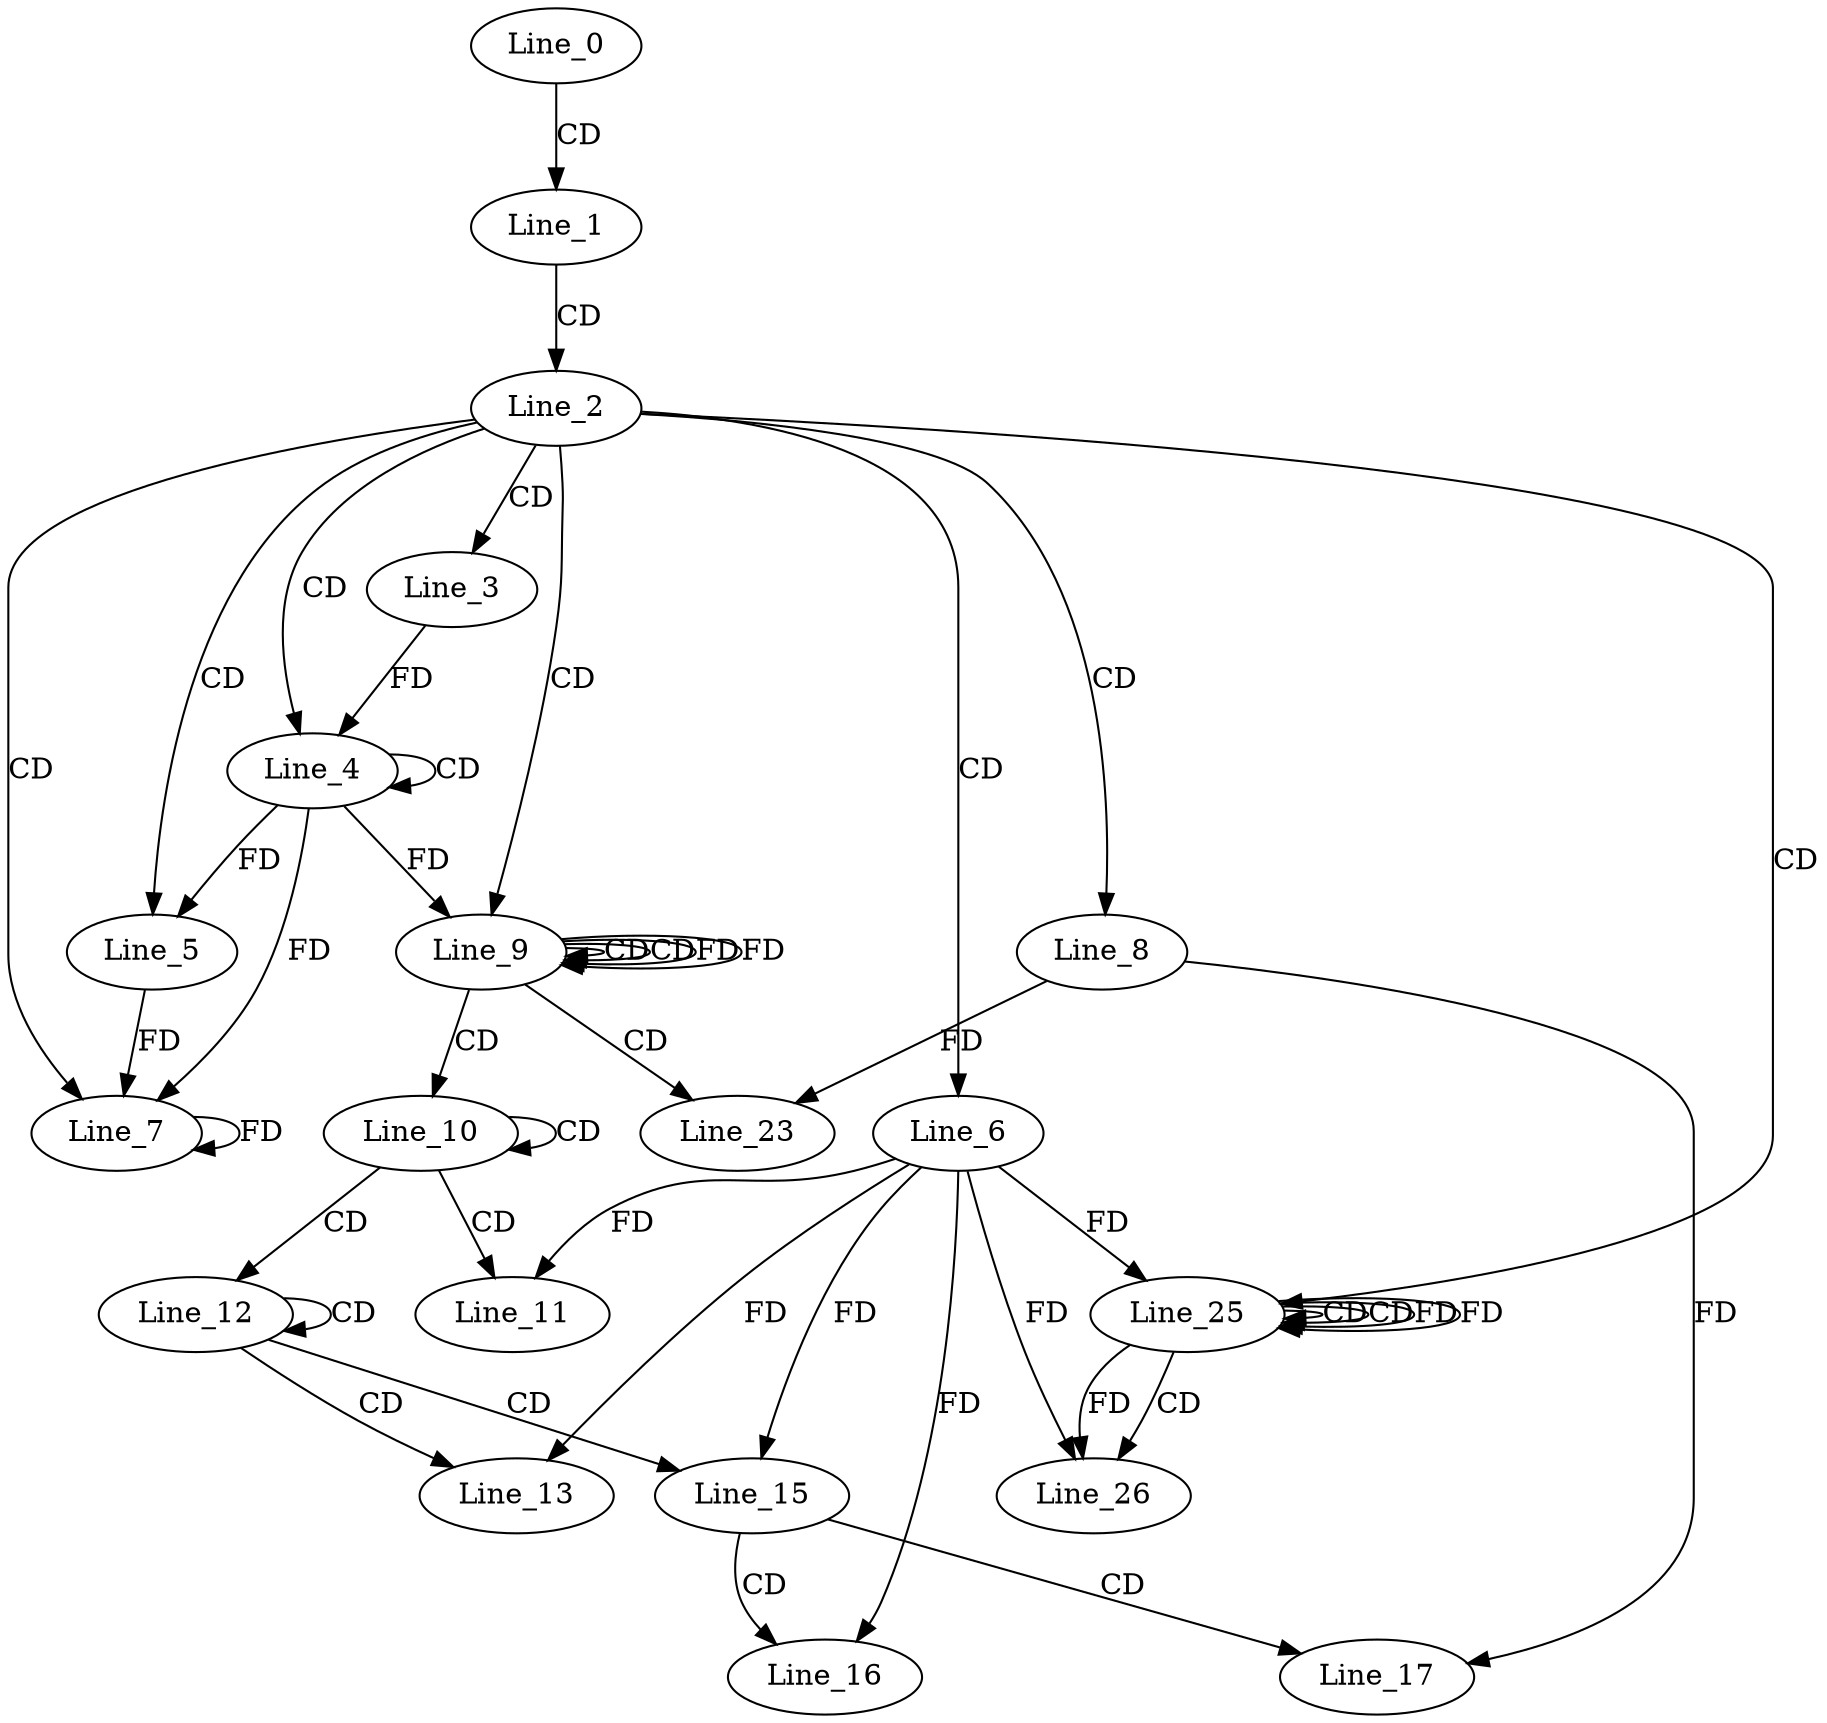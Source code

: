 digraph G {
  Line_0;
  Line_1;
  Line_2;
  Line_3;
  Line_4;
  Line_4;
  Line_5;
  Line_5;
  Line_6;
  Line_7;
  Line_7;
  Line_8;
  Line_9;
  Line_9;
  Line_9;
  Line_9;
  Line_10;
  Line_10;
  Line_11;
  Line_12;
  Line_12;
  Line_13;
  Line_15;
  Line_15;
  Line_15;
  Line_16;
  Line_17;
  Line_23;
  Line_25;
  Line_25;
  Line_25;
  Line_25;
  Line_26;
  Line_26;
  Line_0 -> Line_1 [ label="CD" ];
  Line_1 -> Line_2 [ label="CD" ];
  Line_2 -> Line_3 [ label="CD" ];
  Line_2 -> Line_4 [ label="CD" ];
  Line_4 -> Line_4 [ label="CD" ];
  Line_3 -> Line_4 [ label="FD" ];
  Line_2 -> Line_5 [ label="CD" ];
  Line_4 -> Line_5 [ label="FD" ];
  Line_2 -> Line_6 [ label="CD" ];
  Line_2 -> Line_7 [ label="CD" ];
  Line_5 -> Line_7 [ label="FD" ];
  Line_7 -> Line_7 [ label="FD" ];
  Line_4 -> Line_7 [ label="FD" ];
  Line_2 -> Line_8 [ label="CD" ];
  Line_2 -> Line_9 [ label="CD" ];
  Line_9 -> Line_9 [ label="CD" ];
  Line_9 -> Line_9 [ label="CD" ];
  Line_4 -> Line_9 [ label="FD" ];
  Line_9 -> Line_9 [ label="FD" ];
  Line_9 -> Line_10 [ label="CD" ];
  Line_10 -> Line_10 [ label="CD" ];
  Line_10 -> Line_11 [ label="CD" ];
  Line_6 -> Line_11 [ label="FD" ];
  Line_10 -> Line_12 [ label="CD" ];
  Line_12 -> Line_12 [ label="CD" ];
  Line_12 -> Line_13 [ label="CD" ];
  Line_6 -> Line_13 [ label="FD" ];
  Line_12 -> Line_15 [ label="CD" ];
  Line_6 -> Line_15 [ label="FD" ];
  Line_15 -> Line_16 [ label="CD" ];
  Line_6 -> Line_16 [ label="FD" ];
  Line_15 -> Line_17 [ label="CD" ];
  Line_8 -> Line_17 [ label="FD" ];
  Line_9 -> Line_23 [ label="CD" ];
  Line_8 -> Line_23 [ label="FD" ];
  Line_2 -> Line_25 [ label="CD" ];
  Line_25 -> Line_25 [ label="CD" ];
  Line_25 -> Line_25 [ label="CD" ];
  Line_6 -> Line_25 [ label="FD" ];
  Line_25 -> Line_25 [ label="FD" ];
  Line_25 -> Line_26 [ label="CD" ];
  Line_6 -> Line_26 [ label="FD" ];
  Line_25 -> Line_26 [ label="FD" ];
  Line_9 -> Line_9 [ label="FD" ];
  Line_25 -> Line_25 [ label="FD" ];
}
